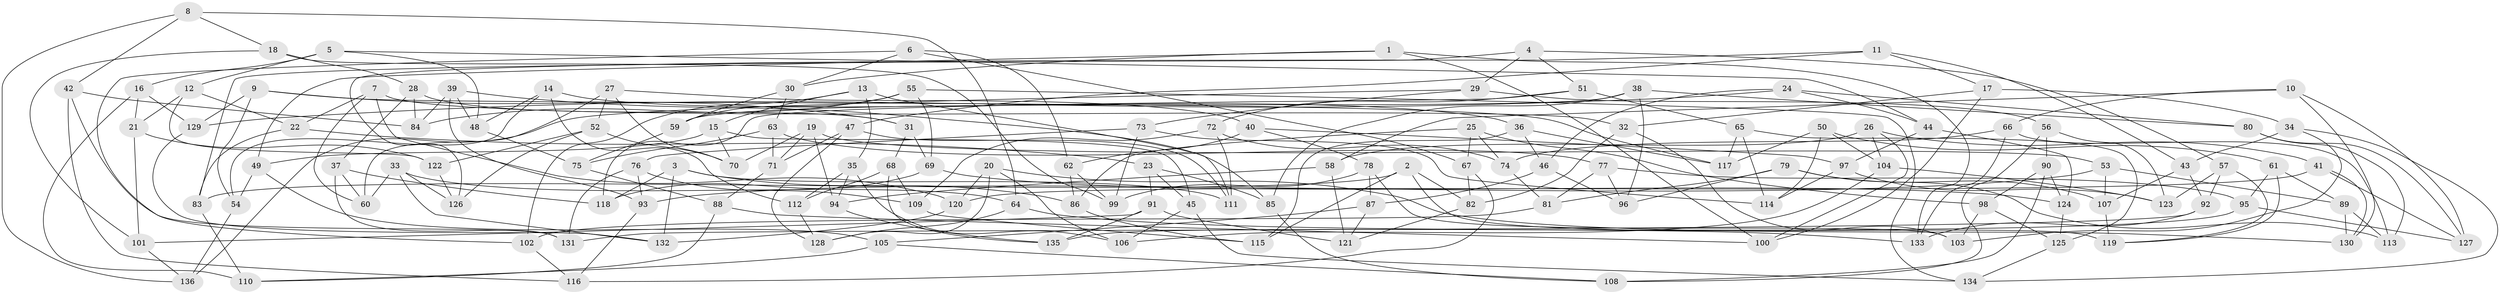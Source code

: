 // coarse degree distribution, {11: 0.036585365853658534, 4: 0.7073170731707317, 8: 0.036585365853658534, 10: 0.036585365853658534, 6: 0.012195121951219513, 5: 0.012195121951219513, 12: 0.012195121951219513, 3: 0.0975609756097561, 9: 0.036585365853658534, 7: 0.012195121951219513}
// Generated by graph-tools (version 1.1) at 2025/53/03/04/25 22:53:34]
// undirected, 136 vertices, 272 edges
graph export_dot {
  node [color=gray90,style=filled];
  1;
  2;
  3;
  4;
  5;
  6;
  7;
  8;
  9;
  10;
  11;
  12;
  13;
  14;
  15;
  16;
  17;
  18;
  19;
  20;
  21;
  22;
  23;
  24;
  25;
  26;
  27;
  28;
  29;
  30;
  31;
  32;
  33;
  34;
  35;
  36;
  37;
  38;
  39;
  40;
  41;
  42;
  43;
  44;
  45;
  46;
  47;
  48;
  49;
  50;
  51;
  52;
  53;
  54;
  55;
  56;
  57;
  58;
  59;
  60;
  61;
  62;
  63;
  64;
  65;
  66;
  67;
  68;
  69;
  70;
  71;
  72;
  73;
  74;
  75;
  76;
  77;
  78;
  79;
  80;
  81;
  82;
  83;
  84;
  85;
  86;
  87;
  88;
  89;
  90;
  91;
  92;
  93;
  94;
  95;
  96;
  97;
  98;
  99;
  100;
  101;
  102;
  103;
  104;
  105;
  106;
  107;
  108;
  109;
  110;
  111;
  112;
  113;
  114;
  115;
  116;
  117;
  118;
  119;
  120;
  121;
  122;
  123;
  124;
  125;
  126;
  127;
  128;
  129;
  130;
  131;
  132;
  133;
  134;
  135;
  136;
  1 -- 133;
  1 -- 100;
  1 -- 49;
  1 -- 30;
  2 -- 83;
  2 -- 115;
  2 -- 82;
  2 -- 119;
  3 -- 111;
  3 -- 132;
  3 -- 86;
  3 -- 118;
  4 -- 29;
  4 -- 57;
  4 -- 83;
  4 -- 51;
  5 -- 48;
  5 -- 44;
  5 -- 16;
  5 -- 12;
  6 -- 102;
  6 -- 30;
  6 -- 62;
  6 -- 67;
  7 -- 22;
  7 -- 120;
  7 -- 32;
  7 -- 60;
  8 -- 42;
  8 -- 136;
  8 -- 64;
  8 -- 18;
  9 -- 129;
  9 -- 31;
  9 -- 54;
  9 -- 117;
  10 -- 58;
  10 -- 130;
  10 -- 66;
  10 -- 127;
  11 -- 17;
  11 -- 47;
  11 -- 126;
  11 -- 43;
  12 -- 21;
  12 -- 122;
  12 -- 22;
  13 -- 102;
  13 -- 15;
  13 -- 111;
  13 -- 35;
  14 -- 54;
  14 -- 112;
  14 -- 48;
  14 -- 36;
  15 -- 70;
  15 -- 45;
  15 -- 49;
  16 -- 21;
  16 -- 129;
  16 -- 110;
  17 -- 100;
  17 -- 34;
  17 -- 32;
  18 -- 28;
  18 -- 99;
  18 -- 101;
  19 -- 71;
  19 -- 53;
  19 -- 70;
  19 -- 94;
  20 -- 130;
  20 -- 106;
  20 -- 120;
  20 -- 128;
  21 -- 122;
  21 -- 101;
  22 -- 23;
  22 -- 83;
  23 -- 85;
  23 -- 45;
  23 -- 91;
  24 -- 46;
  24 -- 80;
  24 -- 44;
  24 -- 129;
  25 -- 67;
  25 -- 86;
  25 -- 98;
  25 -- 74;
  26 -- 104;
  26 -- 41;
  26 -- 100;
  26 -- 58;
  27 -- 40;
  27 -- 60;
  27 -- 70;
  27 -- 52;
  28 -- 37;
  28 -- 84;
  28 -- 31;
  29 -- 56;
  29 -- 73;
  29 -- 136;
  30 -- 59;
  30 -- 63;
  31 -- 68;
  31 -- 69;
  32 -- 103;
  32 -- 82;
  33 -- 64;
  33 -- 60;
  33 -- 126;
  33 -- 132;
  34 -- 103;
  34 -- 43;
  34 -- 134;
  35 -- 94;
  35 -- 112;
  35 -- 106;
  36 -- 117;
  36 -- 115;
  36 -- 46;
  37 -- 131;
  37 -- 60;
  37 -- 118;
  38 -- 59;
  38 -- 85;
  38 -- 80;
  38 -- 96;
  39 -- 93;
  39 -- 85;
  39 -- 84;
  39 -- 48;
  40 -- 78;
  40 -- 97;
  40 -- 62;
  41 -- 130;
  41 -- 120;
  41 -- 127;
  42 -- 84;
  42 -- 116;
  42 -- 131;
  43 -- 107;
  43 -- 92;
  44 -- 97;
  44 -- 124;
  45 -- 106;
  45 -- 134;
  46 -- 87;
  46 -- 96;
  47 -- 111;
  47 -- 71;
  47 -- 128;
  48 -- 75;
  49 -- 54;
  49 -- 105;
  50 -- 117;
  50 -- 104;
  50 -- 114;
  50 -- 61;
  51 -- 65;
  51 -- 72;
  51 -- 118;
  52 -- 126;
  52 -- 122;
  52 -- 70;
  53 -- 93;
  53 -- 107;
  53 -- 89;
  54 -- 136;
  55 -- 69;
  55 -- 84;
  55 -- 59;
  55 -- 134;
  56 -- 123;
  56 -- 90;
  56 -- 108;
  57 -- 123;
  57 -- 92;
  57 -- 119;
  58 -- 94;
  58 -- 121;
  59 -- 75;
  61 -- 95;
  61 -- 89;
  61 -- 119;
  62 -- 86;
  62 -- 99;
  63 -- 77;
  63 -- 71;
  63 -- 75;
  64 -- 128;
  64 -- 133;
  65 -- 114;
  65 -- 125;
  65 -- 117;
  66 -- 133;
  66 -- 113;
  66 -- 74;
  67 -- 116;
  67 -- 82;
  68 -- 109;
  68 -- 112;
  68 -- 135;
  69 -- 124;
  69 -- 118;
  71 -- 88;
  72 -- 111;
  72 -- 109;
  72 -- 74;
  73 -- 114;
  73 -- 99;
  73 -- 76;
  74 -- 81;
  75 -- 88;
  76 -- 93;
  76 -- 131;
  76 -- 109;
  77 -- 96;
  77 -- 81;
  77 -- 95;
  78 -- 103;
  78 -- 99;
  78 -- 87;
  79 -- 81;
  79 -- 107;
  79 -- 96;
  79 -- 113;
  80 -- 113;
  80 -- 127;
  81 -- 102;
  82 -- 121;
  83 -- 110;
  85 -- 108;
  86 -- 115;
  87 -- 105;
  87 -- 121;
  88 -- 110;
  88 -- 100;
  89 -- 130;
  89 -- 113;
  90 -- 124;
  90 -- 108;
  90 -- 98;
  91 -- 121;
  91 -- 101;
  91 -- 135;
  92 -- 133;
  92 -- 131;
  93 -- 116;
  94 -- 135;
  95 -- 135;
  95 -- 127;
  97 -- 114;
  97 -- 123;
  98 -- 103;
  98 -- 125;
  101 -- 136;
  102 -- 116;
  104 -- 106;
  104 -- 123;
  105 -- 110;
  105 -- 108;
  107 -- 119;
  109 -- 115;
  112 -- 128;
  120 -- 132;
  122 -- 126;
  124 -- 125;
  125 -- 134;
  129 -- 132;
}

